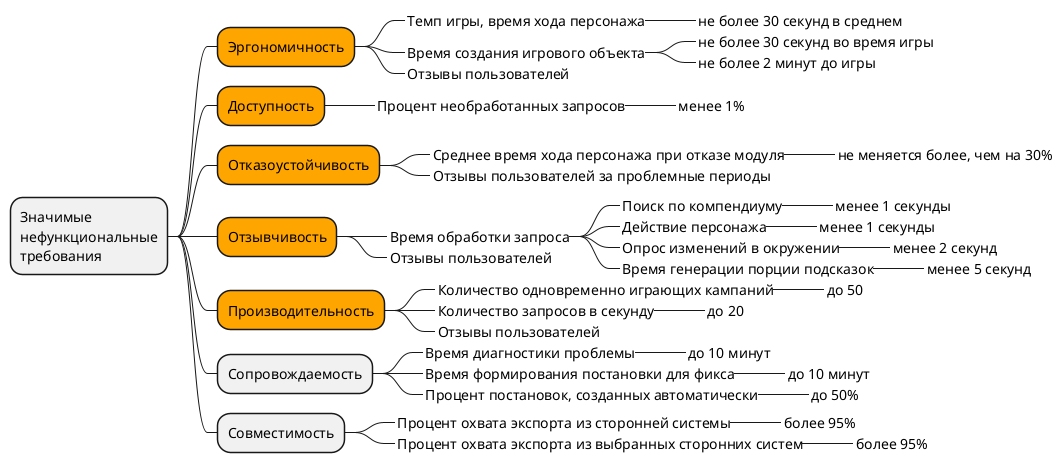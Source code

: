 @startmindmap
* Значимые\nнефункциональные\nтребования
**[#Orange] Эргономичность
***_ Темп игры, время хода персонажа
****_ не более 30 секунд в среднем
***_ Время создания игрового объекта
****_ не более 30 секунд во время игры
****_ не более 2 минут до игры
***_ Отзывы пользователей
**[#Orange] Доступность
***_ Процент необработанных запросов
****_ менее 1%
**[#Orange] Отказоустойчивость
***_ Среднее время хода персонажа при отказе модуля
****_ не меняется более, чем на 30%
***_ Отзывы пользователей за проблемные периоды
**[#Orange] Отзывчивость
***_ Время обработки запроса
****_ Поиск по компендиуму
*****_ менее 1 секунды
****_ Действие персонажа
*****_ менее 1 секунды
****_ Опрос изменений в окружении
*****_ менее 2 секунд
****_ Время генерации порции подсказок
*****_ менее 5 секунд
***_ Отзывы пользователей
**[#Orange] Производительность
***_ Количество одновременно играющих кампаний
****_ до 50
***_ Количество запросов в секунду
****_ до 20
***_ Отзывы пользователей
** Сопровождаемость
***_ Время диагностики проблемы
****_ до 10 минут
***_ Время формирования постановки для фикса
****_ до 10 минут
***_ Процент постановок, созданных автоматически
****_ до 50%
** Совместимость
***_ Процент охвата экспорта из сторонней системы
****_ более 95%
***_ Процент охвата экспорта из выбранных сторонних систем
****_ более 95%
@endmindmap
